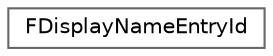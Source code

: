digraph "Graphical Class Hierarchy"
{
 // INTERACTIVE_SVG=YES
 // LATEX_PDF_SIZE
  bgcolor="transparent";
  edge [fontname=Helvetica,fontsize=10,labelfontname=Helvetica,labelfontsize=10];
  node [fontname=Helvetica,fontsize=10,shape=box,height=0.2,width=0.4];
  rankdir="LR";
  Node0 [id="Node000000",label="FDisplayNameEntryId",height=0.2,width=0.4,color="grey40", fillcolor="white", style="filled",URL="$df/d5a/classFDisplayNameEntryId.html",tooltip="Serialization util that optimizes WITH_CASE_PRESERVING_NAME-loading by reducing comparison id lookups..."];
}

